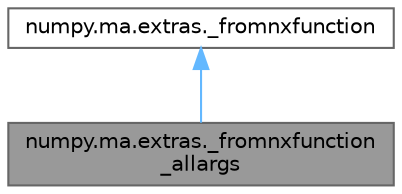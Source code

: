 digraph "numpy.ma.extras._fromnxfunction_allargs"
{
 // LATEX_PDF_SIZE
  bgcolor="transparent";
  edge [fontname=Helvetica,fontsize=10,labelfontname=Helvetica,labelfontsize=10];
  node [fontname=Helvetica,fontsize=10,shape=box,height=0.2,width=0.4];
  Node1 [id="Node000001",label="numpy.ma.extras._fromnxfunction\l_allargs",height=0.2,width=0.4,color="gray40", fillcolor="grey60", style="filled", fontcolor="black",tooltip=" "];
  Node2 -> Node1 [id="edge1_Node000001_Node000002",dir="back",color="steelblue1",style="solid",tooltip=" "];
  Node2 [id="Node000002",label="numpy.ma.extras._fromnxfunction",height=0.2,width=0.4,color="gray40", fillcolor="white", style="filled",URL="$da/d9a/classnumpy_1_1ma_1_1extras_1_1__fromnxfunction.html",tooltip=" "];
}
